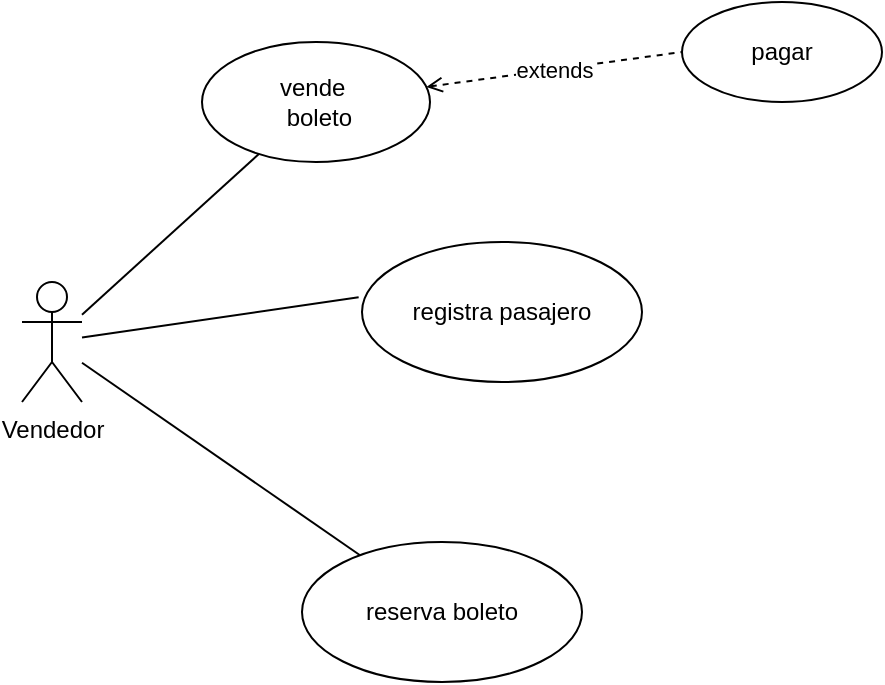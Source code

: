 <mxfile version="20.2.1" type="device"><diagram id="6FiDIBySwn18Uw3QIvok" name="Página-1"><mxGraphModel dx="898" dy="474" grid="1" gridSize="10" guides="1" tooltips="1" connect="1" arrows="1" fold="1" page="1" pageScale="1" pageWidth="827" pageHeight="1169" math="0" shadow="0"><root><mxCell id="0"/><mxCell id="1" parent="0"/><mxCell id="qeS9jrr7rzwdVL0VOvgt-5" style="rounded=0;orthogonalLoop=1;jettySize=auto;html=1;endArrow=none;endFill=0;" edge="1" parent="1" source="qeS9jrr7rzwdVL0VOvgt-1" target="qeS9jrr7rzwdVL0VOvgt-2"><mxGeometry relative="1" as="geometry"/></mxCell><mxCell id="qeS9jrr7rzwdVL0VOvgt-6" style="edgeStyle=none;rounded=0;orthogonalLoop=1;jettySize=auto;html=1;endArrow=none;endFill=0;" edge="1" parent="1" source="qeS9jrr7rzwdVL0VOvgt-1" target="qeS9jrr7rzwdVL0VOvgt-3"><mxGeometry relative="1" as="geometry"><mxPoint x="460" y="270" as="targetPoint"/></mxGeometry></mxCell><mxCell id="qeS9jrr7rzwdVL0VOvgt-7" style="edgeStyle=none;rounded=0;orthogonalLoop=1;jettySize=auto;html=1;entryX=-0.012;entryY=0.394;entryDx=0;entryDy=0;entryPerimeter=0;endArrow=none;endFill=0;" edge="1" parent="1" source="qeS9jrr7rzwdVL0VOvgt-1" target="qeS9jrr7rzwdVL0VOvgt-4"><mxGeometry relative="1" as="geometry"/></mxCell><mxCell id="qeS9jrr7rzwdVL0VOvgt-1" value="Vendedor" style="shape=umlActor;verticalLabelPosition=bottom;verticalAlign=top;html=1;" vertex="1" parent="1"><mxGeometry x="260" y="180" width="30" height="60" as="geometry"/></mxCell><mxCell id="qeS9jrr7rzwdVL0VOvgt-9" value="extends" style="edgeStyle=none;rounded=0;orthogonalLoop=1;jettySize=auto;html=1;entryX=0;entryY=0.5;entryDx=0;entryDy=0;endArrow=none;endFill=0;dashed=1;startArrow=open;startFill=0;" edge="1" parent="1" source="qeS9jrr7rzwdVL0VOvgt-2" target="qeS9jrr7rzwdVL0VOvgt-8"><mxGeometry relative="1" as="geometry"/></mxCell><mxCell id="qeS9jrr7rzwdVL0VOvgt-2" value="vende&amp;nbsp;&lt;br&gt;&amp;nbsp;boleto" style="ellipse;whiteSpace=wrap;html=1;" vertex="1" parent="1"><mxGeometry x="350" y="60" width="114" height="60" as="geometry"/></mxCell><mxCell id="qeS9jrr7rzwdVL0VOvgt-3" value="reserva boleto" style="ellipse;whiteSpace=wrap;html=1;" vertex="1" parent="1"><mxGeometry x="400" y="310" width="140" height="70" as="geometry"/></mxCell><mxCell id="qeS9jrr7rzwdVL0VOvgt-4" value="registra pasajero" style="ellipse;whiteSpace=wrap;html=1;" vertex="1" parent="1"><mxGeometry x="430" y="160" width="140" height="70" as="geometry"/></mxCell><mxCell id="qeS9jrr7rzwdVL0VOvgt-8" value="pagar" style="ellipse;whiteSpace=wrap;html=1;" vertex="1" parent="1"><mxGeometry x="590" y="40" width="100" height="50" as="geometry"/></mxCell></root></mxGraphModel></diagram></mxfile>